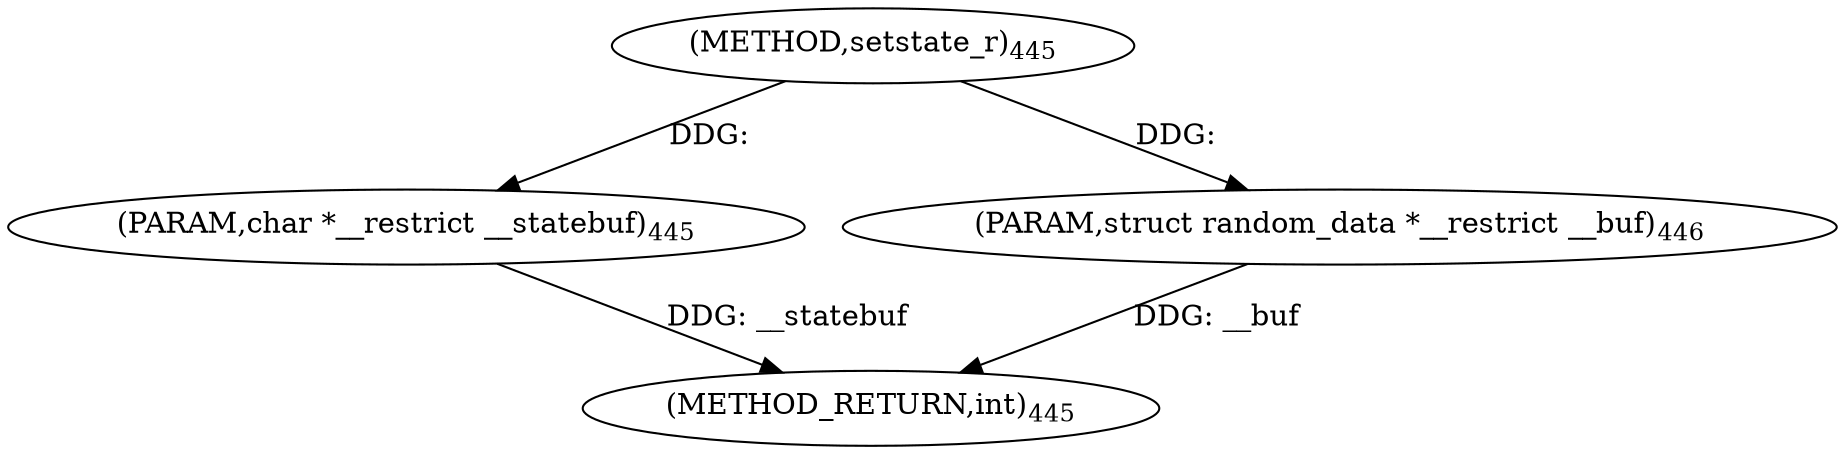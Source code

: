 digraph "setstate_r" {  
"21769" [label = <(METHOD,setstate_r)<SUB>445</SUB>> ]
"21772" [label = <(METHOD_RETURN,int)<SUB>445</SUB>> ]
"21770" [label = <(PARAM,char *__restrict __statebuf)<SUB>445</SUB>> ]
"21771" [label = <(PARAM,struct random_data *__restrict __buf)<SUB>446</SUB>> ]
  "21770" -> "21772"  [ label = "DDG: __statebuf"] 
  "21771" -> "21772"  [ label = "DDG: __buf"] 
  "21769" -> "21770"  [ label = "DDG: "] 
  "21769" -> "21771"  [ label = "DDG: "] 
}
